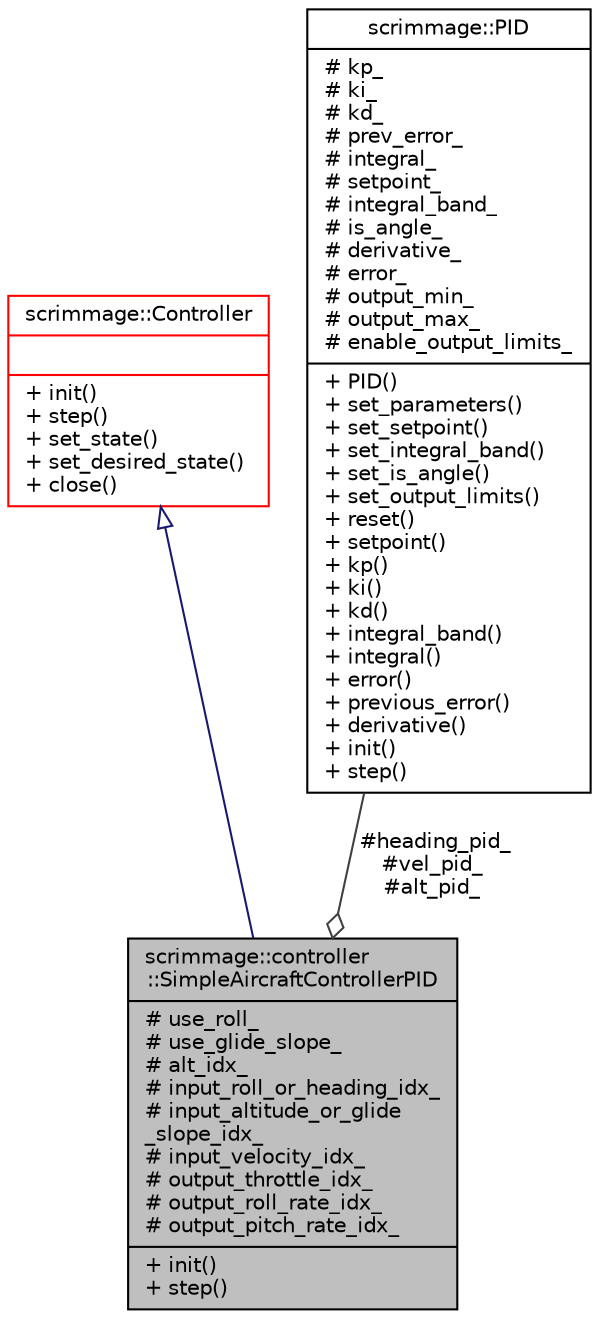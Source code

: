 digraph "scrimmage::controller::SimpleAircraftControllerPID"
{
 // LATEX_PDF_SIZE
  edge [fontname="Helvetica",fontsize="10",labelfontname="Helvetica",labelfontsize="10"];
  node [fontname="Helvetica",fontsize="10",shape=record];
  Node1 [label="{scrimmage::controller\l::SimpleAircraftControllerPID\n|# use_roll_\l# use_glide_slope_\l# alt_idx_\l# input_roll_or_heading_idx_\l# input_altitude_or_glide\l_slope_idx_\l# input_velocity_idx_\l# output_throttle_idx_\l# output_roll_rate_idx_\l# output_pitch_rate_idx_\l|+ init()\l+ step()\l}",height=0.2,width=0.4,color="black", fillcolor="grey75", style="filled", fontcolor="black",tooltip=" "];
  Node2 -> Node1 [dir="back",color="midnightblue",fontsize="10",style="solid",arrowtail="onormal",fontname="Helvetica"];
  Node2 [label="{scrimmage::Controller\n||+ init()\l+ step()\l+ set_state()\l+ set_desired_state()\l+ close()\l}",height=0.2,width=0.4,color="red", fillcolor="white", style="filled",URL="$classscrimmage_1_1Controller.html",tooltip=" "];
  Node86 -> Node1 [color="grey25",fontsize="10",style="solid",label=" #heading_pid_\n#vel_pid_\n#alt_pid_" ,arrowhead="odiamond",fontname="Helvetica"];
  Node86 [label="{scrimmage::PID\n|# kp_\l# ki_\l# kd_\l# prev_error_\l# integral_\l# setpoint_\l# integral_band_\l# is_angle_\l# derivative_\l# error_\l# output_min_\l# output_max_\l# enable_output_limits_\l|+ PID()\l+ set_parameters()\l+ set_setpoint()\l+ set_integral_band()\l+ set_is_angle()\l+ set_output_limits()\l+ reset()\l+ setpoint()\l+ kp()\l+ ki()\l+ kd()\l+ integral_band()\l+ integral()\l+ error()\l+ previous_error()\l+ derivative()\l+ init()\l+ step()\l}",height=0.2,width=0.4,color="black", fillcolor="white", style="filled",URL="$classscrimmage_1_1PID.html",tooltip=" "];
}
